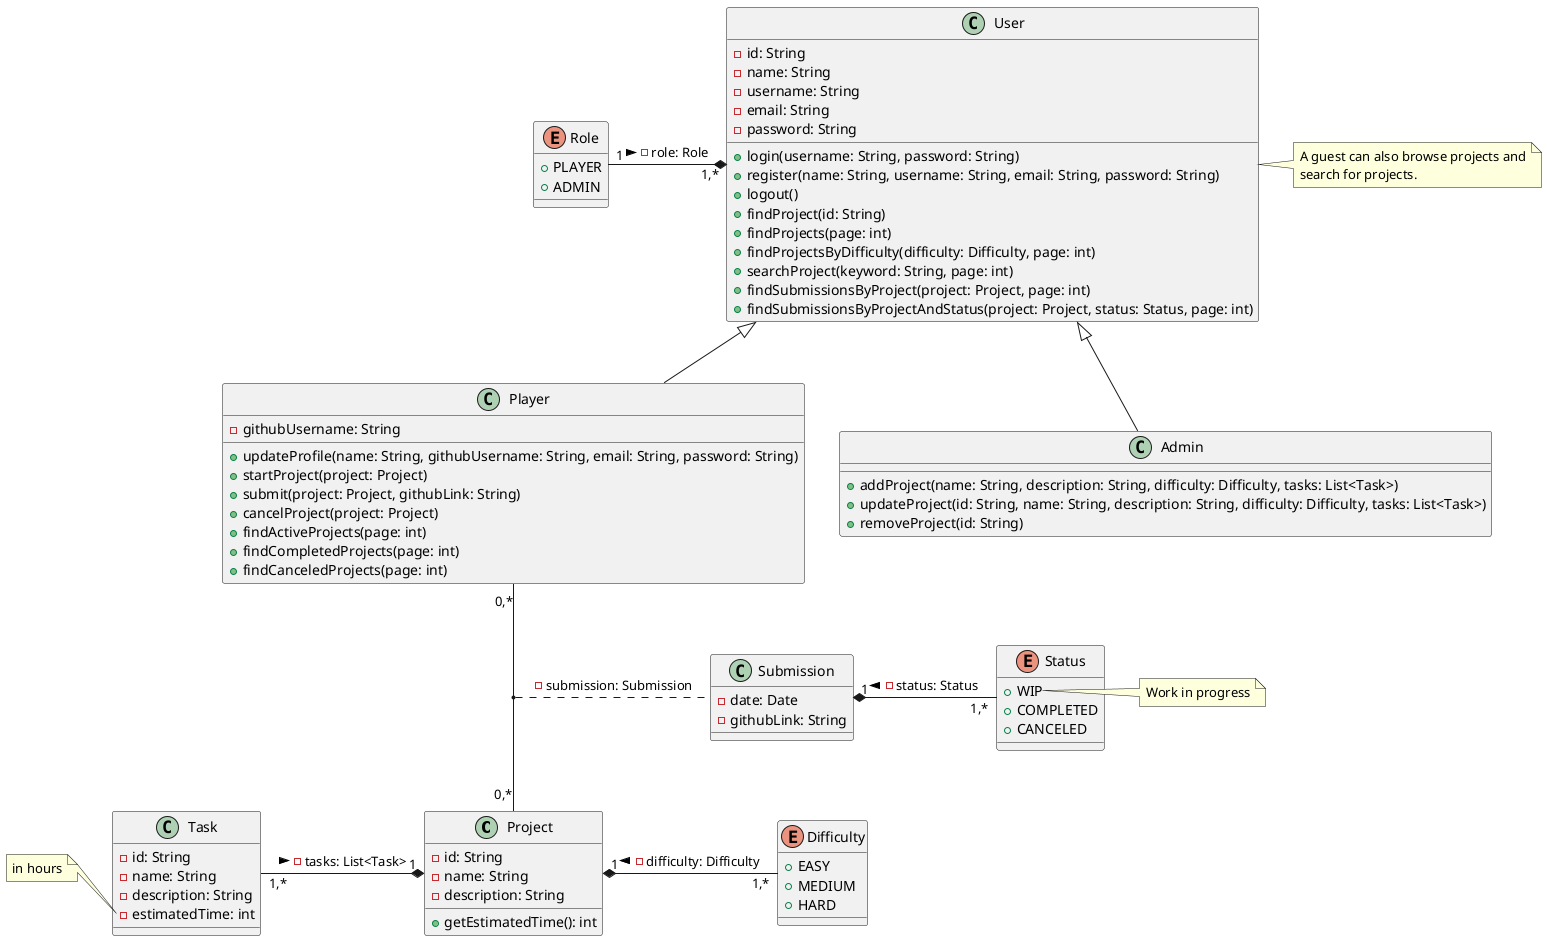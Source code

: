 @startuml
'https://plantuml.com/class-diagram
'skinparam lineType ortho

class Project {
    -id: String
    -name: String
    -description: String
    +getEstimatedTime(): int
}

class Task {
    -id: String
    -name: String
    -description: String
    -estimatedTime: int
}

note left of Task::estimatedTime
    in hours
end note

enum Difficulty {
    +EASY
    +MEDIUM
    +HARD
}

class Submission {
    -date: Date
    -githubLink: String
}

enum Status {
    +WIP
    +COMPLETED
    +CANCELED
}

note right of Status::WIP
    Work in progress
end note

class User {
    -id: String
    -name: String
    -username: String
    -email: String
    -password: String

    +login(username: String, password: String)
    +register(name: String, username: String, email: String, password: String)
    +logout()
    +findProject(id: String)
    +findProjects(page: int)
    +findProjectsByDifficulty(difficulty: Difficulty, page: int)
    +searchProject(keyword: String, page: int)
    +findSubmissionsByProject(project: Project, page: int)
    +findSubmissionsByProjectAndStatus(project: Project, status: Status, page: int)
}

enum Role {
    +PLAYER
    +ADMIN
}

note right of User
    A guest can also browse projects and
    search for projects.
end note

class Player extends User {
    -githubUsername: String

    +updateProfile(name: String, githubUsername: String, email: String, password: String)
    +startProject(project: Project)
    +submit(project: Project, githubLink: String)
    +cancelProject(project: Project)
    +findActiveProjects(page: int)
    +findCompletedProjects(page: int)
    +findCanceledProjects(page: int)
}

class Admin extends User {
    +addProject(name: String, description: String, difficulty: Difficulty, tasks: List<Task>)
    +updateProject(id: String, name: String, description: String, difficulty: Difficulty, tasks: List<Task>)
    +removeProject(id: String)
}

Project "1" *-l- "1,*" Task: - tasks: List<Task> <
Submission "1" *-r- "1,*" Status: - status: Status <
Project "1" *-r- "1,*" Difficulty: - difficulty: Difficulty <
User "1,*" *-l- "1" Role: - role: Role <
Player "0,*" -- "0,*" Project
(Player, Project) .. Submission: - submission: Submission

@enduml